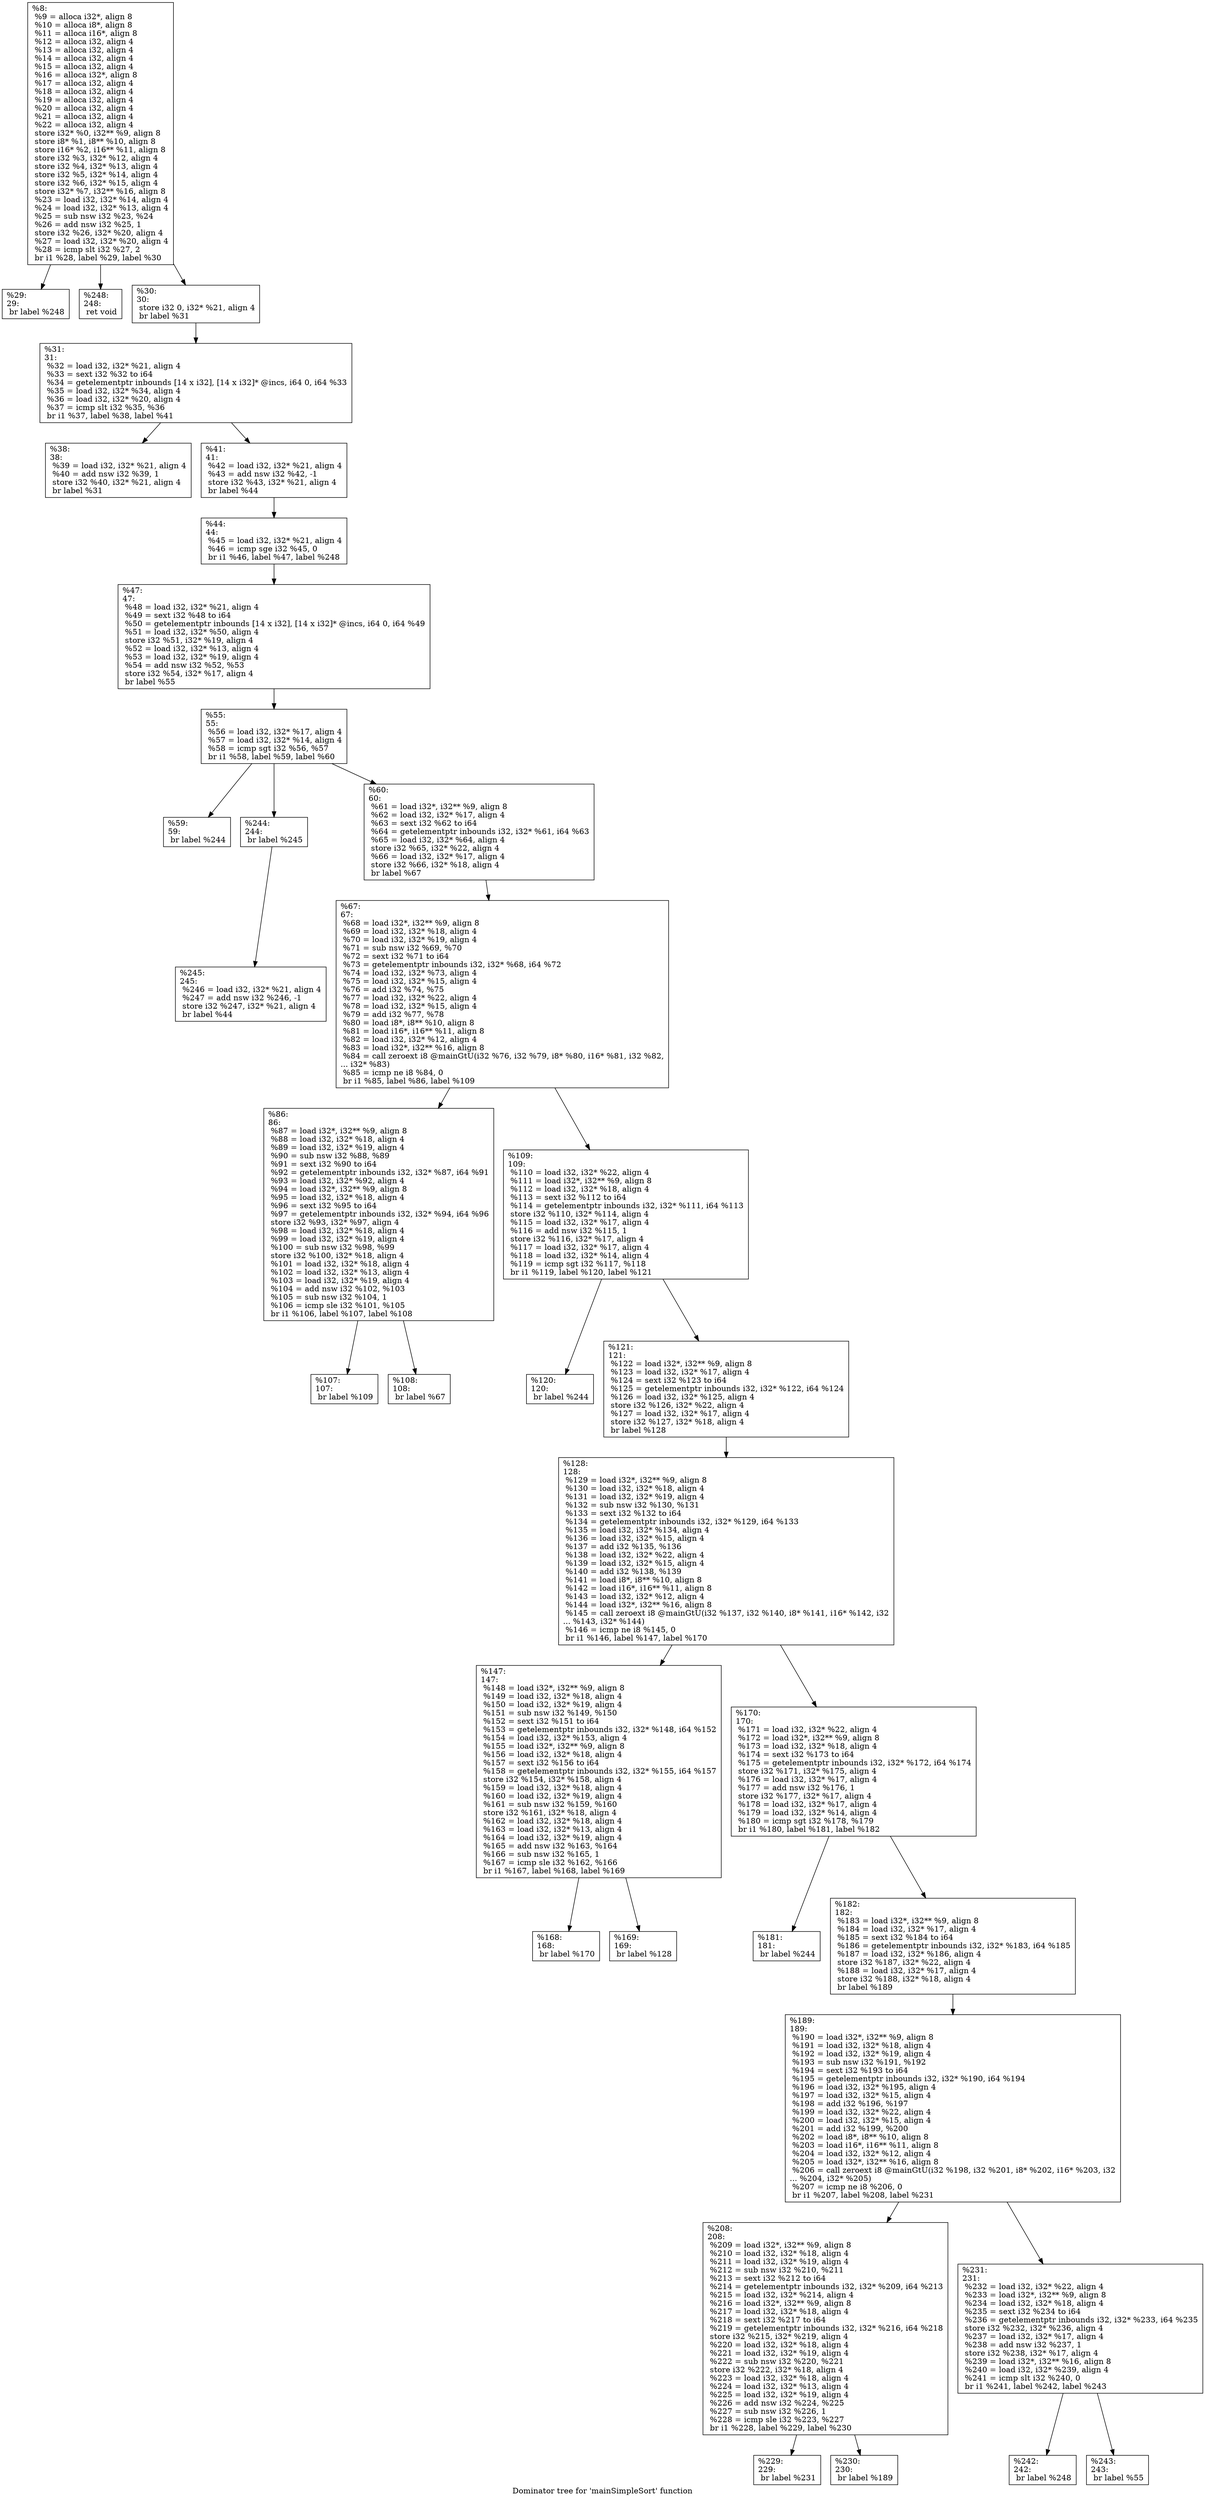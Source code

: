 digraph "Dominator tree for 'mainSimpleSort' function" {
	label="Dominator tree for 'mainSimpleSort' function";

	Node0xc05d20 [shape=record,label="{%8:\l  %9 = alloca i32*, align 8\l  %10 = alloca i8*, align 8\l  %11 = alloca i16*, align 8\l  %12 = alloca i32, align 4\l  %13 = alloca i32, align 4\l  %14 = alloca i32, align 4\l  %15 = alloca i32, align 4\l  %16 = alloca i32*, align 8\l  %17 = alloca i32, align 4\l  %18 = alloca i32, align 4\l  %19 = alloca i32, align 4\l  %20 = alloca i32, align 4\l  %21 = alloca i32, align 4\l  %22 = alloca i32, align 4\l  store i32* %0, i32** %9, align 8\l  store i8* %1, i8** %10, align 8\l  store i16* %2, i16** %11, align 8\l  store i32 %3, i32* %12, align 4\l  store i32 %4, i32* %13, align 4\l  store i32 %5, i32* %14, align 4\l  store i32 %6, i32* %15, align 4\l  store i32* %7, i32** %16, align 8\l  %23 = load i32, i32* %14, align 4\l  %24 = load i32, i32* %13, align 4\l  %25 = sub nsw i32 %23, %24\l  %26 = add nsw i32 %25, 1\l  store i32 %26, i32* %20, align 4\l  %27 = load i32, i32* %20, align 4\l  %28 = icmp slt i32 %27, 2\l  br i1 %28, label %29, label %30\l}"];
	Node0xc05d20 -> Node0xda93e0;
	Node0xc05d20 -> Node0xda06d0;
	Node0xc05d20 -> Node0xd89640;
	Node0xda93e0 [shape=record,label="{%29:\l29:                                               \l  br label %248\l}"];
	Node0xda06d0 [shape=record,label="{%248:\l248:                                              \l  ret void\l}"];
	Node0xd89640 [shape=record,label="{%30:\l30:                                               \l  store i32 0, i32* %21, align 4\l  br label %31\l}"];
	Node0xd89640 -> Node0xe47140;
	Node0xe47140 [shape=record,label="{%31:\l31:                                               \l  %32 = load i32, i32* %21, align 4\l  %33 = sext i32 %32 to i64\l  %34 = getelementptr inbounds [14 x i32], [14 x i32]* @incs, i64 0, i64 %33\l  %35 = load i32, i32* %34, align 4\l  %36 = load i32, i32* %20, align 4\l  %37 = icmp slt i32 %35, %36\l  br i1 %37, label %38, label %41\l}"];
	Node0xe47140 -> Node0xdc4f60;
	Node0xe47140 -> Node0xdb8930;
	Node0xdc4f60 [shape=record,label="{%38:\l38:                                               \l  %39 = load i32, i32* %21, align 4\l  %40 = add nsw i32 %39, 1\l  store i32 %40, i32* %21, align 4\l  br label %31\l}"];
	Node0xdb8930 [shape=record,label="{%41:\l41:                                               \l  %42 = load i32, i32* %21, align 4\l  %43 = add nsw i32 %42, -1\l  store i32 %43, i32* %21, align 4\l  br label %44\l}"];
	Node0xdb8930 -> Node0xdcd420;
	Node0xdcd420 [shape=record,label="{%44:\l44:                                               \l  %45 = load i32, i32* %21, align 4\l  %46 = icmp sge i32 %45, 0\l  br i1 %46, label %47, label %248\l}"];
	Node0xdcd420 -> Node0xcf5240;
	Node0xcf5240 [shape=record,label="{%47:\l47:                                               \l  %48 = load i32, i32* %21, align 4\l  %49 = sext i32 %48 to i64\l  %50 = getelementptr inbounds [14 x i32], [14 x i32]* @incs, i64 0, i64 %49\l  %51 = load i32, i32* %50, align 4\l  store i32 %51, i32* %19, align 4\l  %52 = load i32, i32* %13, align 4\l  %53 = load i32, i32* %19, align 4\l  %54 = add nsw i32 %52, %53\l  store i32 %54, i32* %17, align 4\l  br label %55\l}"];
	Node0xcf5240 -> Node0xdcc380;
	Node0xdcc380 [shape=record,label="{%55:\l55:                                               \l  %56 = load i32, i32* %17, align 4\l  %57 = load i32, i32* %14, align 4\l  %58 = icmp sgt i32 %56, %57\l  br i1 %58, label %59, label %60\l}"];
	Node0xdcc380 -> Node0xd9c050;
	Node0xdcc380 -> Node0xd9c5f0;
	Node0xdcc380 -> Node0xd92b20;
	Node0xd9c050 [shape=record,label="{%59:\l59:                                               \l  br label %244\l}"];
	Node0xd9c5f0 [shape=record,label="{%244:\l244:                                              \l  br label %245\l}"];
	Node0xd9c5f0 -> Node0xcfa950;
	Node0xcfa950 [shape=record,label="{%245:\l245:                                              \l  %246 = load i32, i32* %21, align 4\l  %247 = add nsw i32 %246, -1\l  store i32 %247, i32* %21, align 4\l  br label %44\l}"];
	Node0xd92b20 [shape=record,label="{%60:\l60:                                               \l  %61 = load i32*, i32** %9, align 8\l  %62 = load i32, i32* %17, align 4\l  %63 = sext i32 %62 to i64\l  %64 = getelementptr inbounds i32, i32* %61, i64 %63\l  %65 = load i32, i32* %64, align 4\l  store i32 %65, i32* %22, align 4\l  %66 = load i32, i32* %17, align 4\l  store i32 %66, i32* %18, align 4\l  br label %67\l}"];
	Node0xd92b20 -> Node0xcad5c0;
	Node0xcad5c0 [shape=record,label="{%67:\l67:                                               \l  %68 = load i32*, i32** %9, align 8\l  %69 = load i32, i32* %18, align 4\l  %70 = load i32, i32* %19, align 4\l  %71 = sub nsw i32 %69, %70\l  %72 = sext i32 %71 to i64\l  %73 = getelementptr inbounds i32, i32* %68, i64 %72\l  %74 = load i32, i32* %73, align 4\l  %75 = load i32, i32* %15, align 4\l  %76 = add i32 %74, %75\l  %77 = load i32, i32* %22, align 4\l  %78 = load i32, i32* %15, align 4\l  %79 = add i32 %77, %78\l  %80 = load i8*, i8** %10, align 8\l  %81 = load i16*, i16** %11, align 8\l  %82 = load i32, i32* %12, align 4\l  %83 = load i32*, i32** %16, align 8\l  %84 = call zeroext i8 @mainGtU(i32 %76, i32 %79, i8* %80, i16* %81, i32 %82,\l... i32* %83)\l  %85 = icmp ne i8 %84, 0\l  br i1 %85, label %86, label %109\l}"];
	Node0xcad5c0 -> Node0xb41c00;
	Node0xcad5c0 -> Node0xdcca10;
	Node0xb41c00 [shape=record,label="{%86:\l86:                                               \l  %87 = load i32*, i32** %9, align 8\l  %88 = load i32, i32* %18, align 4\l  %89 = load i32, i32* %19, align 4\l  %90 = sub nsw i32 %88, %89\l  %91 = sext i32 %90 to i64\l  %92 = getelementptr inbounds i32, i32* %87, i64 %91\l  %93 = load i32, i32* %92, align 4\l  %94 = load i32*, i32** %9, align 8\l  %95 = load i32, i32* %18, align 4\l  %96 = sext i32 %95 to i64\l  %97 = getelementptr inbounds i32, i32* %94, i64 %96\l  store i32 %93, i32* %97, align 4\l  %98 = load i32, i32* %18, align 4\l  %99 = load i32, i32* %19, align 4\l  %100 = sub nsw i32 %98, %99\l  store i32 %100, i32* %18, align 4\l  %101 = load i32, i32* %18, align 4\l  %102 = load i32, i32* %13, align 4\l  %103 = load i32, i32* %19, align 4\l  %104 = add nsw i32 %102, %103\l  %105 = sub nsw i32 %104, 1\l  %106 = icmp sle i32 %101, %105\l  br i1 %106, label %107, label %108\l}"];
	Node0xb41c00 -> Node0xe3c560;
	Node0xb41c00 -> Node0xd7e9a0;
	Node0xe3c560 [shape=record,label="{%107:\l107:                                              \l  br label %109\l}"];
	Node0xd7e9a0 [shape=record,label="{%108:\l108:                                              \l  br label %67\l}"];
	Node0xdcca10 [shape=record,label="{%109:\l109:                                              \l  %110 = load i32, i32* %22, align 4\l  %111 = load i32*, i32** %9, align 8\l  %112 = load i32, i32* %18, align 4\l  %113 = sext i32 %112 to i64\l  %114 = getelementptr inbounds i32, i32* %111, i64 %113\l  store i32 %110, i32* %114, align 4\l  %115 = load i32, i32* %17, align 4\l  %116 = add nsw i32 %115, 1\l  store i32 %116, i32* %17, align 4\l  %117 = load i32, i32* %17, align 4\l  %118 = load i32, i32* %14, align 4\l  %119 = icmp sgt i32 %117, %118\l  br i1 %119, label %120, label %121\l}"];
	Node0xdcca10 -> Node0xdb5f40;
	Node0xdcca10 -> Node0xc2b180;
	Node0xdb5f40 [shape=record,label="{%120:\l120:                                              \l  br label %244\l}"];
	Node0xc2b180 [shape=record,label="{%121:\l121:                                              \l  %122 = load i32*, i32** %9, align 8\l  %123 = load i32, i32* %17, align 4\l  %124 = sext i32 %123 to i64\l  %125 = getelementptr inbounds i32, i32* %122, i64 %124\l  %126 = load i32, i32* %125, align 4\l  store i32 %126, i32* %22, align 4\l  %127 = load i32, i32* %17, align 4\l  store i32 %127, i32* %18, align 4\l  br label %128\l}"];
	Node0xc2b180 -> Node0xda3650;
	Node0xda3650 [shape=record,label="{%128:\l128:                                              \l  %129 = load i32*, i32** %9, align 8\l  %130 = load i32, i32* %18, align 4\l  %131 = load i32, i32* %19, align 4\l  %132 = sub nsw i32 %130, %131\l  %133 = sext i32 %132 to i64\l  %134 = getelementptr inbounds i32, i32* %129, i64 %133\l  %135 = load i32, i32* %134, align 4\l  %136 = load i32, i32* %15, align 4\l  %137 = add i32 %135, %136\l  %138 = load i32, i32* %22, align 4\l  %139 = load i32, i32* %15, align 4\l  %140 = add i32 %138, %139\l  %141 = load i8*, i8** %10, align 8\l  %142 = load i16*, i16** %11, align 8\l  %143 = load i32, i32* %12, align 4\l  %144 = load i32*, i32** %16, align 8\l  %145 = call zeroext i8 @mainGtU(i32 %137, i32 %140, i8* %141, i16* %142, i32\l... %143, i32* %144)\l  %146 = icmp ne i8 %145, 0\l  br i1 %146, label %147, label %170\l}"];
	Node0xda3650 -> Node0xdca740;
	Node0xda3650 -> Node0xb6a5d0;
	Node0xdca740 [shape=record,label="{%147:\l147:                                              \l  %148 = load i32*, i32** %9, align 8\l  %149 = load i32, i32* %18, align 4\l  %150 = load i32, i32* %19, align 4\l  %151 = sub nsw i32 %149, %150\l  %152 = sext i32 %151 to i64\l  %153 = getelementptr inbounds i32, i32* %148, i64 %152\l  %154 = load i32, i32* %153, align 4\l  %155 = load i32*, i32** %9, align 8\l  %156 = load i32, i32* %18, align 4\l  %157 = sext i32 %156 to i64\l  %158 = getelementptr inbounds i32, i32* %155, i64 %157\l  store i32 %154, i32* %158, align 4\l  %159 = load i32, i32* %18, align 4\l  %160 = load i32, i32* %19, align 4\l  %161 = sub nsw i32 %159, %160\l  store i32 %161, i32* %18, align 4\l  %162 = load i32, i32* %18, align 4\l  %163 = load i32, i32* %13, align 4\l  %164 = load i32, i32* %19, align 4\l  %165 = add nsw i32 %163, %164\l  %166 = sub nsw i32 %165, 1\l  %167 = icmp sle i32 %162, %166\l  br i1 %167, label %168, label %169\l}"];
	Node0xdca740 -> Node0xd91fc0;
	Node0xdca740 -> Node0xe54280;
	Node0xd91fc0 [shape=record,label="{%168:\l168:                                              \l  br label %170\l}"];
	Node0xe54280 [shape=record,label="{%169:\l169:                                              \l  br label %128\l}"];
	Node0xb6a5d0 [shape=record,label="{%170:\l170:                                              \l  %171 = load i32, i32* %22, align 4\l  %172 = load i32*, i32** %9, align 8\l  %173 = load i32, i32* %18, align 4\l  %174 = sext i32 %173 to i64\l  %175 = getelementptr inbounds i32, i32* %172, i64 %174\l  store i32 %171, i32* %175, align 4\l  %176 = load i32, i32* %17, align 4\l  %177 = add nsw i32 %176, 1\l  store i32 %177, i32* %17, align 4\l  %178 = load i32, i32* %17, align 4\l  %179 = load i32, i32* %14, align 4\l  %180 = icmp sgt i32 %178, %179\l  br i1 %180, label %181, label %182\l}"];
	Node0xb6a5d0 -> Node0xc1f8f0;
	Node0xb6a5d0 -> Node0xe35bf0;
	Node0xc1f8f0 [shape=record,label="{%181:\l181:                                              \l  br label %244\l}"];
	Node0xe35bf0 [shape=record,label="{%182:\l182:                                              \l  %183 = load i32*, i32** %9, align 8\l  %184 = load i32, i32* %17, align 4\l  %185 = sext i32 %184 to i64\l  %186 = getelementptr inbounds i32, i32* %183, i64 %185\l  %187 = load i32, i32* %186, align 4\l  store i32 %187, i32* %22, align 4\l  %188 = load i32, i32* %17, align 4\l  store i32 %188, i32* %18, align 4\l  br label %189\l}"];
	Node0xe35bf0 -> Node0xdbcdb0;
	Node0xdbcdb0 [shape=record,label="{%189:\l189:                                              \l  %190 = load i32*, i32** %9, align 8\l  %191 = load i32, i32* %18, align 4\l  %192 = load i32, i32* %19, align 4\l  %193 = sub nsw i32 %191, %192\l  %194 = sext i32 %193 to i64\l  %195 = getelementptr inbounds i32, i32* %190, i64 %194\l  %196 = load i32, i32* %195, align 4\l  %197 = load i32, i32* %15, align 4\l  %198 = add i32 %196, %197\l  %199 = load i32, i32* %22, align 4\l  %200 = load i32, i32* %15, align 4\l  %201 = add i32 %199, %200\l  %202 = load i8*, i8** %10, align 8\l  %203 = load i16*, i16** %11, align 8\l  %204 = load i32, i32* %12, align 4\l  %205 = load i32*, i32** %16, align 8\l  %206 = call zeroext i8 @mainGtU(i32 %198, i32 %201, i8* %202, i16* %203, i32\l... %204, i32* %205)\l  %207 = icmp ne i8 %206, 0\l  br i1 %207, label %208, label %231\l}"];
	Node0xdbcdb0 -> Node0xd9b1c0;
	Node0xdbcdb0 -> Node0xda0310;
	Node0xd9b1c0 [shape=record,label="{%208:\l208:                                              \l  %209 = load i32*, i32** %9, align 8\l  %210 = load i32, i32* %18, align 4\l  %211 = load i32, i32* %19, align 4\l  %212 = sub nsw i32 %210, %211\l  %213 = sext i32 %212 to i64\l  %214 = getelementptr inbounds i32, i32* %209, i64 %213\l  %215 = load i32, i32* %214, align 4\l  %216 = load i32*, i32** %9, align 8\l  %217 = load i32, i32* %18, align 4\l  %218 = sext i32 %217 to i64\l  %219 = getelementptr inbounds i32, i32* %216, i64 %218\l  store i32 %215, i32* %219, align 4\l  %220 = load i32, i32* %18, align 4\l  %221 = load i32, i32* %19, align 4\l  %222 = sub nsw i32 %220, %221\l  store i32 %222, i32* %18, align 4\l  %223 = load i32, i32* %18, align 4\l  %224 = load i32, i32* %13, align 4\l  %225 = load i32, i32* %19, align 4\l  %226 = add nsw i32 %224, %225\l  %227 = sub nsw i32 %226, 1\l  %228 = icmp sle i32 %223, %227\l  br i1 %228, label %229, label %230\l}"];
	Node0xd9b1c0 -> Node0xc2c150;
	Node0xd9b1c0 -> Node0xc0ceb0;
	Node0xc2c150 [shape=record,label="{%229:\l229:                                              \l  br label %231\l}"];
	Node0xc0ceb0 [shape=record,label="{%230:\l230:                                              \l  br label %189\l}"];
	Node0xda0310 [shape=record,label="{%231:\l231:                                              \l  %232 = load i32, i32* %22, align 4\l  %233 = load i32*, i32** %9, align 8\l  %234 = load i32, i32* %18, align 4\l  %235 = sext i32 %234 to i64\l  %236 = getelementptr inbounds i32, i32* %233, i64 %235\l  store i32 %232, i32* %236, align 4\l  %237 = load i32, i32* %17, align 4\l  %238 = add nsw i32 %237, 1\l  store i32 %238, i32* %17, align 4\l  %239 = load i32*, i32** %16, align 8\l  %240 = load i32, i32* %239, align 4\l  %241 = icmp slt i32 %240, 0\l  br i1 %241, label %242, label %243\l}"];
	Node0xda0310 -> Node0xdd3be0;
	Node0xda0310 -> Node0xe3e7e0;
	Node0xdd3be0 [shape=record,label="{%242:\l242:                                              \l  br label %248\l}"];
	Node0xe3e7e0 [shape=record,label="{%243:\l243:                                              \l  br label %55\l}"];
}
